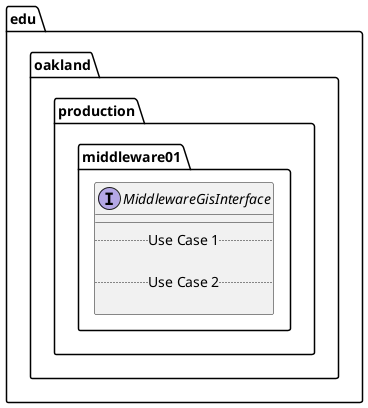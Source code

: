 @startuml MiddlewareGisInterface

package edu.oakland.production.middleware01 {
    interface MiddlewareGisInterface {
        __
        .. Use Case 1 ..

        .. Use Case 2 ..

    }
}

@enduml